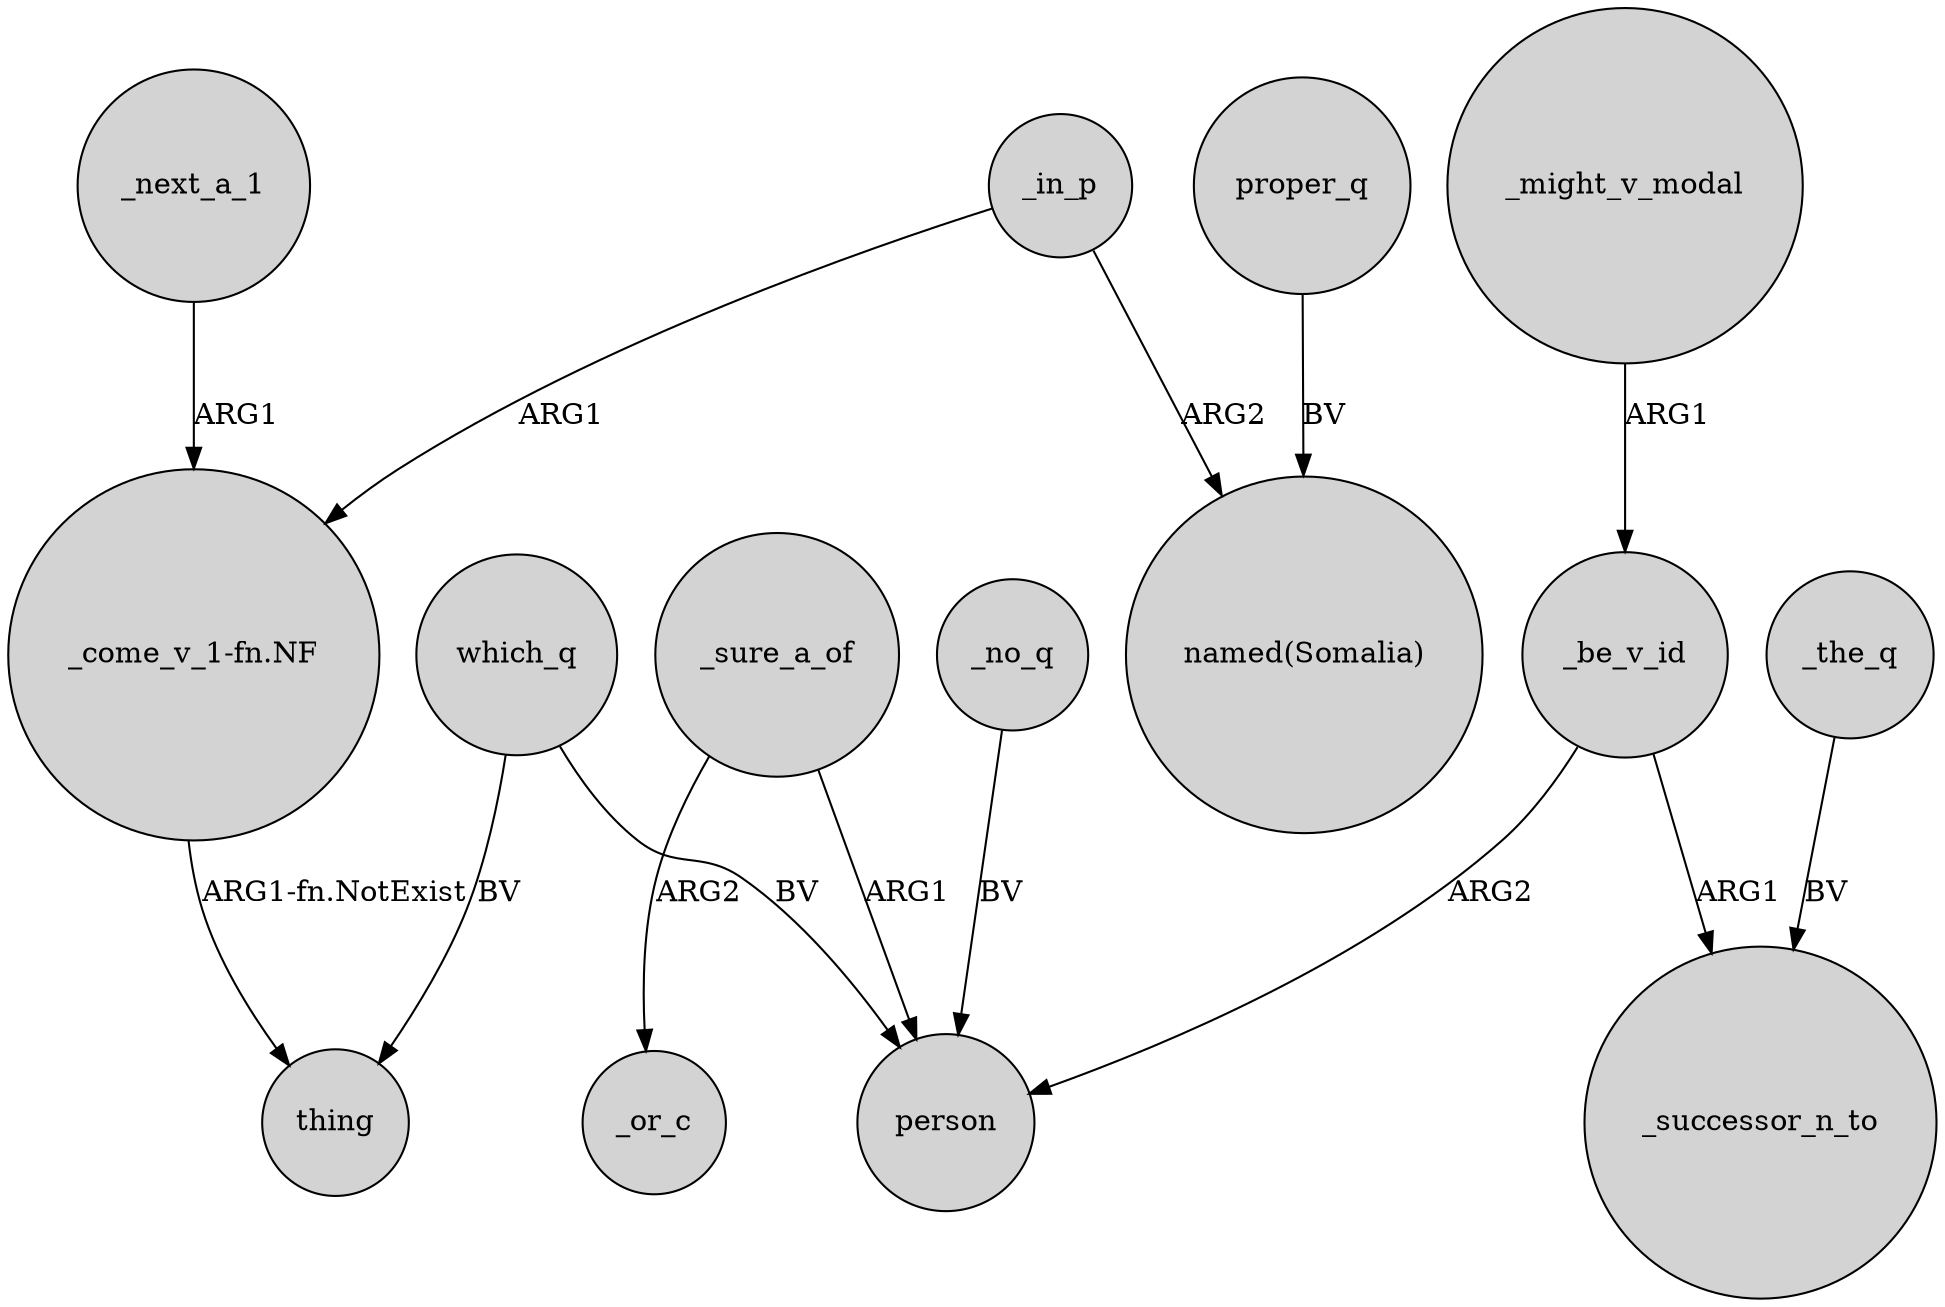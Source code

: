 digraph {
	node [shape=circle style=filled]
	which_q -> person [label=BV]
	"_come_v_1-fn.NF" -> thing [label="ARG1-fn.NotExist"]
	_be_v_id -> person [label=ARG2]
	_in_p -> "_come_v_1-fn.NF" [label=ARG1]
	_sure_a_of -> person [label=ARG1]
	proper_q -> "named(Somalia)" [label=BV]
	_next_a_1 -> "_come_v_1-fn.NF" [label=ARG1]
	_in_p -> "named(Somalia)" [label=ARG2]
	_sure_a_of -> _or_c [label=ARG2]
	_might_v_modal -> _be_v_id [label=ARG1]
	_no_q -> person [label=BV]
	_the_q -> _successor_n_to [label=BV]
	which_q -> thing [label=BV]
	_be_v_id -> _successor_n_to [label=ARG1]
}
